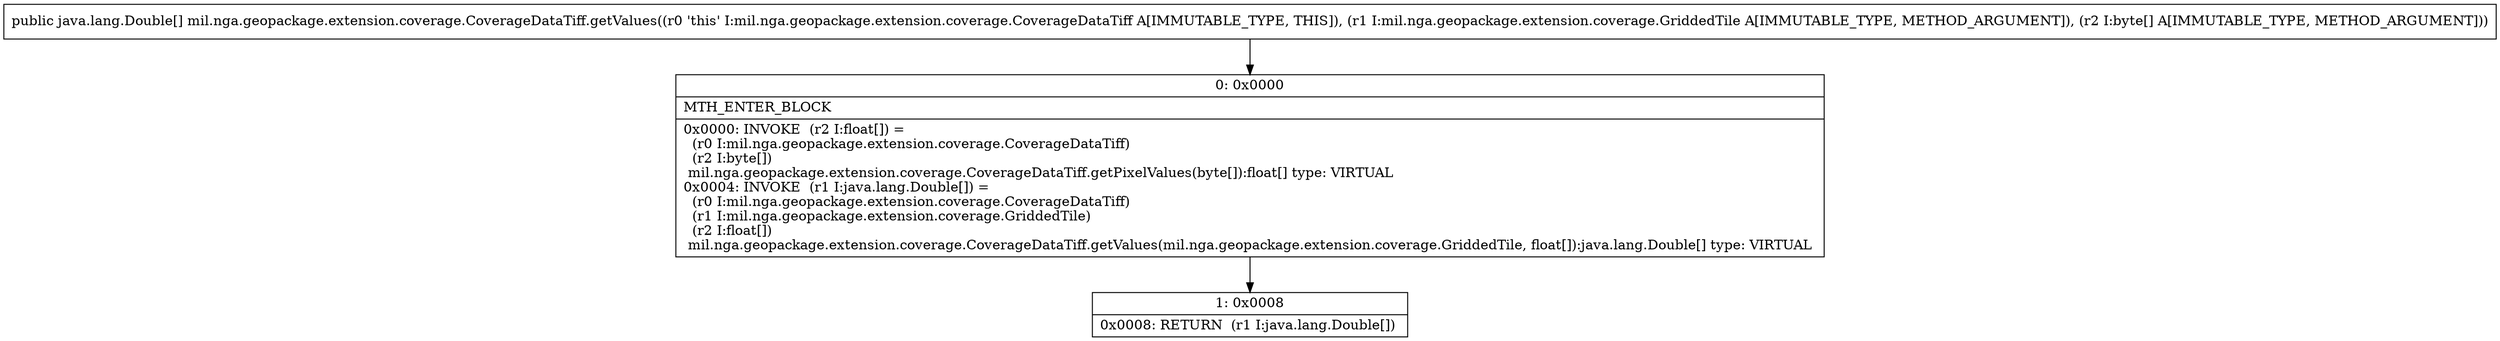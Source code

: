 digraph "CFG formil.nga.geopackage.extension.coverage.CoverageDataTiff.getValues(Lmil\/nga\/geopackage\/extension\/coverage\/GriddedTile;[B)[Ljava\/lang\/Double;" {
Node_0 [shape=record,label="{0\:\ 0x0000|MTH_ENTER_BLOCK\l|0x0000: INVOKE  (r2 I:float[]) = \l  (r0 I:mil.nga.geopackage.extension.coverage.CoverageDataTiff)\l  (r2 I:byte[])\l mil.nga.geopackage.extension.coverage.CoverageDataTiff.getPixelValues(byte[]):float[] type: VIRTUAL \l0x0004: INVOKE  (r1 I:java.lang.Double[]) = \l  (r0 I:mil.nga.geopackage.extension.coverage.CoverageDataTiff)\l  (r1 I:mil.nga.geopackage.extension.coverage.GriddedTile)\l  (r2 I:float[])\l mil.nga.geopackage.extension.coverage.CoverageDataTiff.getValues(mil.nga.geopackage.extension.coverage.GriddedTile, float[]):java.lang.Double[] type: VIRTUAL \l}"];
Node_1 [shape=record,label="{1\:\ 0x0008|0x0008: RETURN  (r1 I:java.lang.Double[]) \l}"];
MethodNode[shape=record,label="{public java.lang.Double[] mil.nga.geopackage.extension.coverage.CoverageDataTiff.getValues((r0 'this' I:mil.nga.geopackage.extension.coverage.CoverageDataTiff A[IMMUTABLE_TYPE, THIS]), (r1 I:mil.nga.geopackage.extension.coverage.GriddedTile A[IMMUTABLE_TYPE, METHOD_ARGUMENT]), (r2 I:byte[] A[IMMUTABLE_TYPE, METHOD_ARGUMENT])) }"];
MethodNode -> Node_0;
Node_0 -> Node_1;
}

